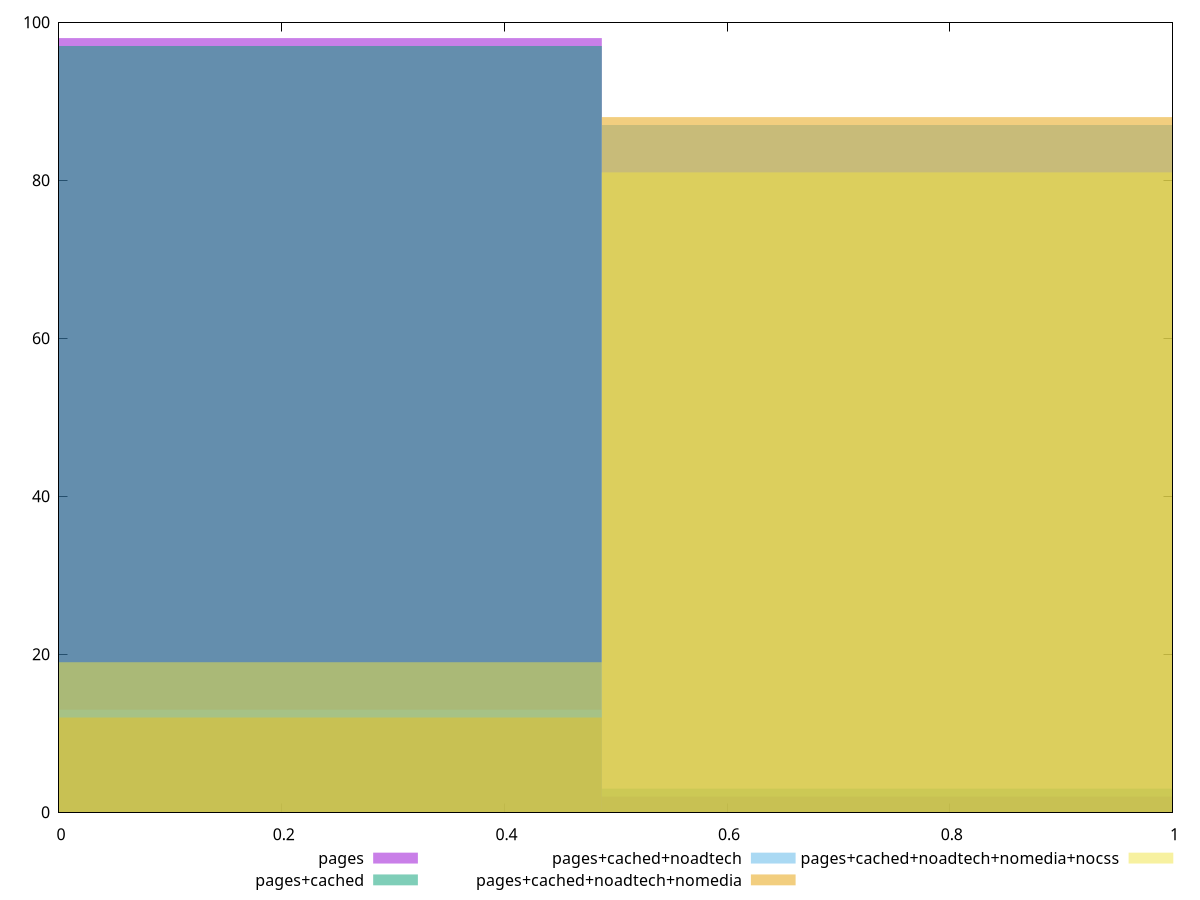 reset

$pages <<EOF
0 98
0.9749995415274829 2
EOF

$pagesCached <<EOF
0 97
0.9749995415274829 3
EOF

$pagesCachedNoadtech <<EOF
0.9749995415274829 87
0 13
EOF

$pagesCachedNoadtechNomedia <<EOF
0.9749995415274829 88
0 12
EOF

$pagesCachedNoadtechNomediaNocss <<EOF
0.9749995415274829 81
0 19
EOF

set key outside below
set boxwidth 0.9749995415274829
set xrange [0:1]
set yrange [0:100]
set trange [0:100]
set style fill transparent solid 0.5 noborder
set terminal svg size 640, 530 enhanced background rgb 'white'
set output "report_00013_2021-02-09T12-04-24.940Z/estimated-input-latency/comparison/histogram/all_score.svg"

plot $pages title "pages" with boxes, \
     $pagesCached title "pages+cached" with boxes, \
     $pagesCachedNoadtech title "pages+cached+noadtech" with boxes, \
     $pagesCachedNoadtechNomedia title "pages+cached+noadtech+nomedia" with boxes, \
     $pagesCachedNoadtechNomediaNocss title "pages+cached+noadtech+nomedia+nocss" with boxes

reset

